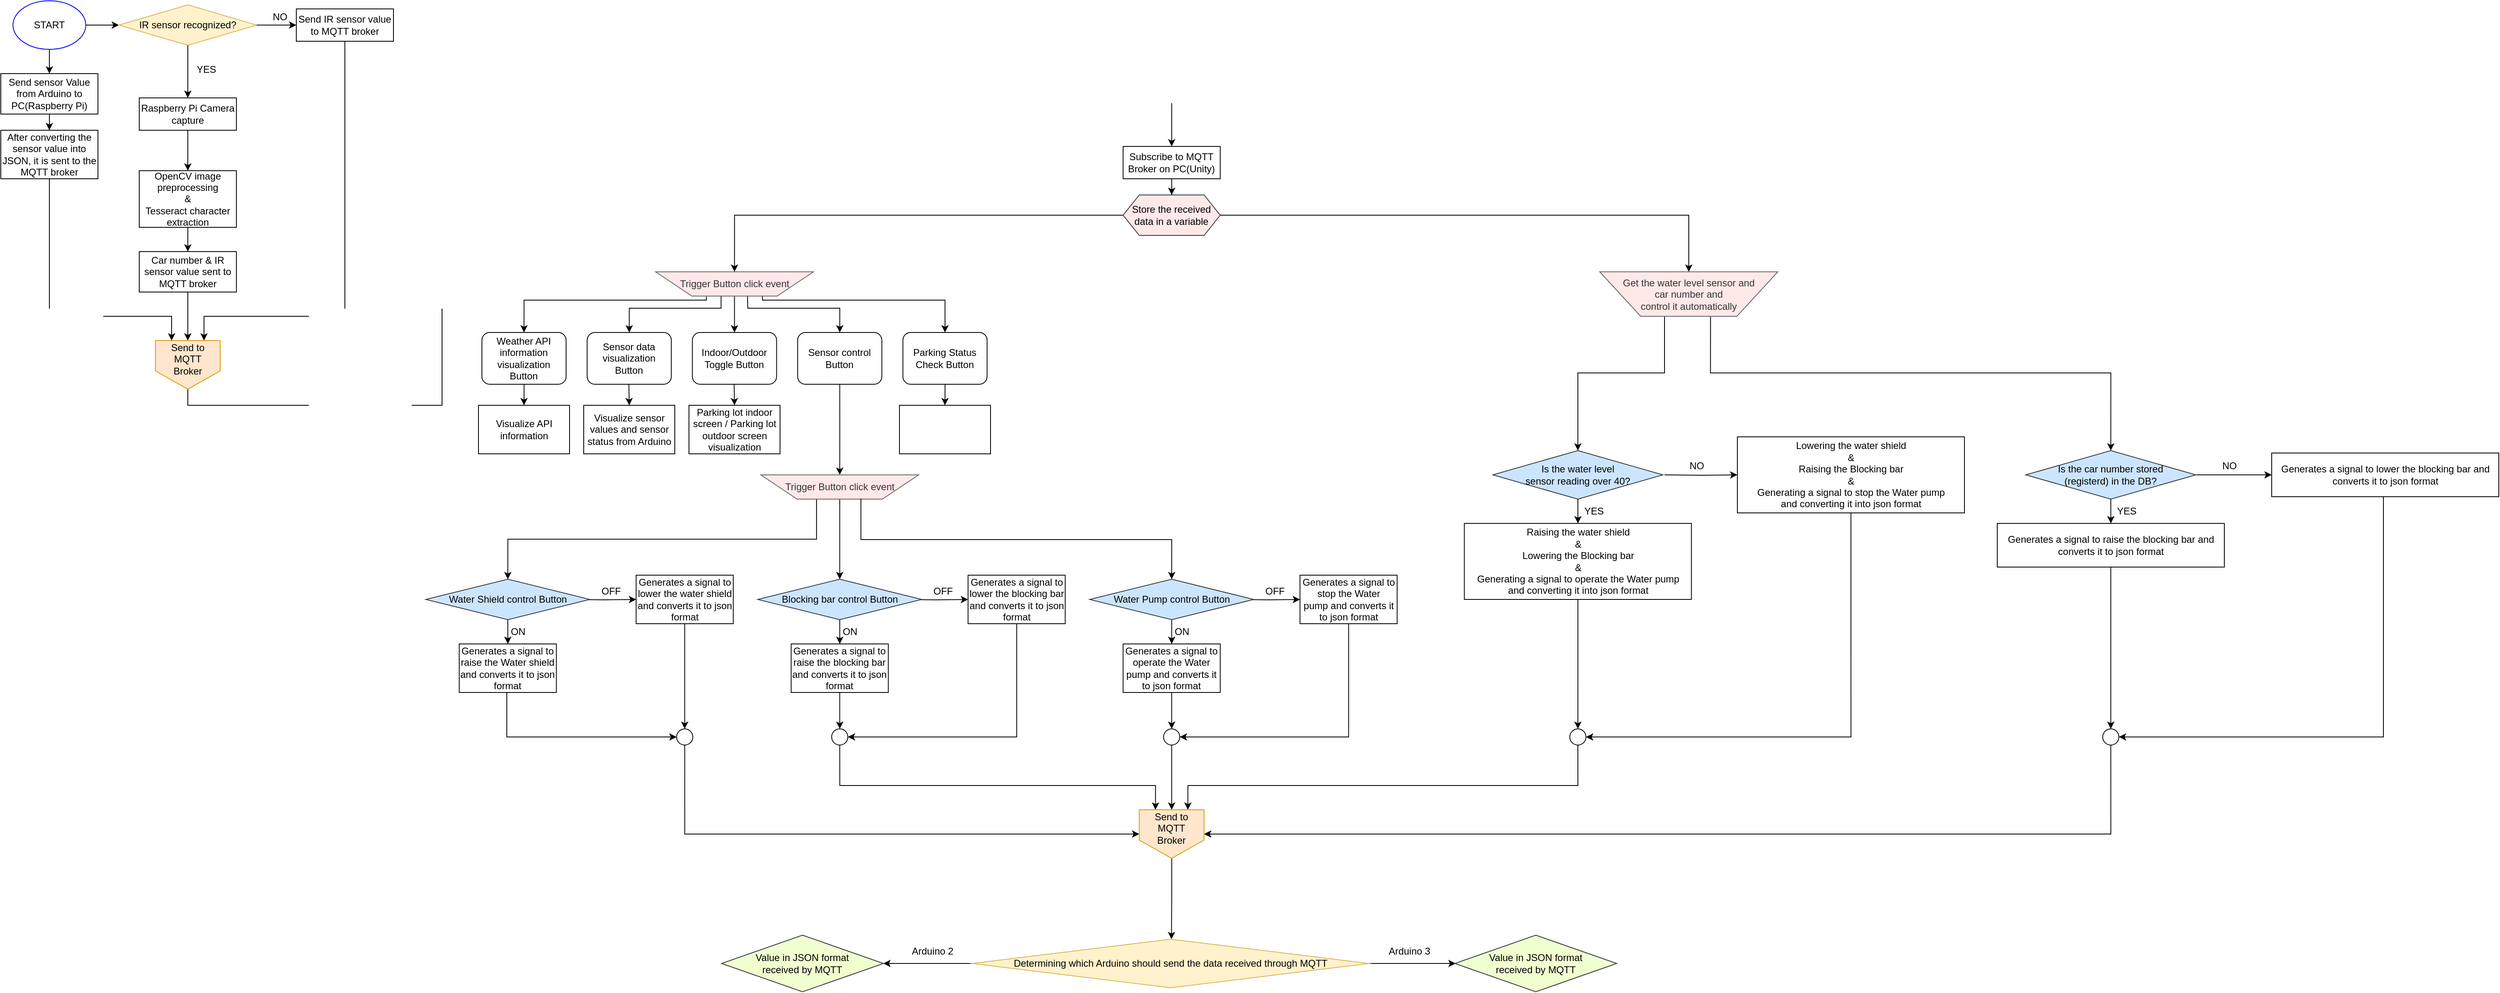 <mxfile version="21.6.8" type="github">
  <diagram id="C5RBs43oDa-KdzZeNtuy" name="Page-1">
    <mxGraphModel dx="5736" dy="3160" grid="1" gridSize="10" guides="1" tooltips="1" connect="1" arrows="1" fold="1" page="1" pageScale="1" pageWidth="827" pageHeight="1169" math="0" shadow="0">
      <root>
        <mxCell id="WIyWlLk6GJQsqaUBKTNV-0" />
        <mxCell id="WIyWlLk6GJQsqaUBKTNV-1" parent="WIyWlLk6GJQsqaUBKTNV-0" />
        <mxCell id="SG9TLDHDLAf96SlCwezQ-0" style="edgeStyle=orthogonalEdgeStyle;rounded=0;orthogonalLoop=1;jettySize=auto;html=1;entryX=0.5;entryY=0;entryDx=0;entryDy=0;" edge="1" parent="WIyWlLk6GJQsqaUBKTNV-1" source="SG9TLDHDLAf96SlCwezQ-1" target="SG9TLDHDLAf96SlCwezQ-19">
          <mxGeometry relative="1" as="geometry" />
        </mxCell>
        <mxCell id="SG9TLDHDLAf96SlCwezQ-1" value="START" style="ellipse;whiteSpace=wrap;html=1;strokeColor=#0000FF;" vertex="1" parent="WIyWlLk6GJQsqaUBKTNV-1">
          <mxGeometry x="105" y="80" width="90" height="60" as="geometry" />
        </mxCell>
        <mxCell id="SG9TLDHDLAf96SlCwezQ-2" value="" style="endArrow=classic;html=1;rounded=0;entryX=0;entryY=0.5;entryDx=0;entryDy=0;" edge="1" parent="WIyWlLk6GJQsqaUBKTNV-1" target="SG9TLDHDLAf96SlCwezQ-3">
          <mxGeometry width="50" height="50" relative="1" as="geometry">
            <mxPoint x="195" y="110" as="sourcePoint" />
            <mxPoint x="275" y="110" as="targetPoint" />
          </mxGeometry>
        </mxCell>
        <mxCell id="SG9TLDHDLAf96SlCwezQ-3" value="IR sensor recognized?" style="rhombus;whiteSpace=wrap;html=1;fillColor=#fff2cc;strokeColor=#d6b656;" vertex="1" parent="WIyWlLk6GJQsqaUBKTNV-1">
          <mxGeometry x="236" y="85" width="170" height="50" as="geometry" />
        </mxCell>
        <mxCell id="SG9TLDHDLAf96SlCwezQ-4" value="NO" style="text;strokeColor=none;fillColor=none;align=left;verticalAlign=middle;spacingLeft=4;spacingRight=4;overflow=hidden;points=[[0,0.5],[1,0.5]];portConstraint=eastwest;rotatable=0;whiteSpace=wrap;html=1;" vertex="1" parent="WIyWlLk6GJQsqaUBKTNV-1">
          <mxGeometry x="420" y="85" width="30" height="30" as="geometry" />
        </mxCell>
        <mxCell id="SG9TLDHDLAf96SlCwezQ-5" value="YES" style="text;strokeColor=none;fillColor=none;align=left;verticalAlign=middle;spacingLeft=4;spacingRight=4;overflow=hidden;points=[[0,0.5],[1,0.5]];portConstraint=eastwest;rotatable=0;whiteSpace=wrap;html=1;" vertex="1" parent="WIyWlLk6GJQsqaUBKTNV-1">
          <mxGeometry x="326" y="150" width="80" height="30" as="geometry" />
        </mxCell>
        <mxCell id="SG9TLDHDLAf96SlCwezQ-6" value="" style="endArrow=classic;html=1;rounded=0;" edge="1" parent="WIyWlLk6GJQsqaUBKTNV-1">
          <mxGeometry width="50" height="50" relative="1" as="geometry">
            <mxPoint x="406" y="110" as="sourcePoint" />
            <mxPoint x="455" y="110" as="targetPoint" />
          </mxGeometry>
        </mxCell>
        <mxCell id="SG9TLDHDLAf96SlCwezQ-7" value="" style="endArrow=classic;html=1;rounded=0;exitX=0.5;exitY=1;exitDx=0;exitDy=0;" edge="1" parent="WIyWlLk6GJQsqaUBKTNV-1" source="SG9TLDHDLAf96SlCwezQ-3">
          <mxGeometry width="50" height="50" relative="1" as="geometry">
            <mxPoint x="326" y="140" as="sourcePoint" />
            <mxPoint x="321" y="200" as="targetPoint" />
          </mxGeometry>
        </mxCell>
        <mxCell id="SG9TLDHDLAf96SlCwezQ-8" value="Raspberry Pi Camera&lt;br&gt;capture" style="rounded=0;whiteSpace=wrap;html=1;" vertex="1" parent="WIyWlLk6GJQsqaUBKTNV-1">
          <mxGeometry x="261" y="200" width="120" height="40" as="geometry" />
        </mxCell>
        <mxCell id="SG9TLDHDLAf96SlCwezQ-9" value="" style="endArrow=classic;html=1;rounded=0;exitX=0.5;exitY=1;exitDx=0;exitDy=0;" edge="1" parent="WIyWlLk6GJQsqaUBKTNV-1">
          <mxGeometry width="50" height="50" relative="1" as="geometry">
            <mxPoint x="321" y="240" as="sourcePoint" />
            <mxPoint x="321" y="290" as="targetPoint" />
          </mxGeometry>
        </mxCell>
        <mxCell id="SG9TLDHDLAf96SlCwezQ-10" value="OpenCV image preprocessing &lt;br&gt;&amp;amp; &lt;br&gt;Tesseract character extraction" style="rounded=0;whiteSpace=wrap;html=1;" vertex="1" parent="WIyWlLk6GJQsqaUBKTNV-1">
          <mxGeometry x="261" y="290" width="120" height="70" as="geometry" />
        </mxCell>
        <mxCell id="SG9TLDHDLAf96SlCwezQ-11" value="" style="endArrow=classic;html=1;rounded=0;exitX=0.5;exitY=1;exitDx=0;exitDy=0;" edge="1" parent="WIyWlLk6GJQsqaUBKTNV-1" source="SG9TLDHDLAf96SlCwezQ-10">
          <mxGeometry width="50" height="50" relative="1" as="geometry">
            <mxPoint x="321" y="340" as="sourcePoint" />
            <mxPoint x="321" y="390" as="targetPoint" />
          </mxGeometry>
        </mxCell>
        <mxCell id="SG9TLDHDLAf96SlCwezQ-12" style="edgeStyle=orthogonalEdgeStyle;rounded=0;orthogonalLoop=1;jettySize=auto;html=1;entryX=0.5;entryY=0;entryDx=0;entryDy=0;" edge="1" parent="WIyWlLk6GJQsqaUBKTNV-1" source="SG9TLDHDLAf96SlCwezQ-13" target="SG9TLDHDLAf96SlCwezQ-17">
          <mxGeometry relative="1" as="geometry" />
        </mxCell>
        <mxCell id="SG9TLDHDLAf96SlCwezQ-13" value="Car number &amp;amp; IR sensor value sent to MQTT broker" style="rounded=0;whiteSpace=wrap;html=1;" vertex="1" parent="WIyWlLk6GJQsqaUBKTNV-1">
          <mxGeometry x="261" y="390" width="120" height="50" as="geometry" />
        </mxCell>
        <mxCell id="SG9TLDHDLAf96SlCwezQ-14" style="edgeStyle=orthogonalEdgeStyle;rounded=0;orthogonalLoop=1;jettySize=auto;html=1;entryX=0.75;entryY=0;entryDx=0;entryDy=0;exitX=0.5;exitY=1;exitDx=0;exitDy=0;" edge="1" parent="WIyWlLk6GJQsqaUBKTNV-1" source="SG9TLDHDLAf96SlCwezQ-15" target="SG9TLDHDLAf96SlCwezQ-17">
          <mxGeometry relative="1" as="geometry">
            <Array as="points">
              <mxPoint x="515" y="470" />
              <mxPoint x="341" y="470" />
            </Array>
          </mxGeometry>
        </mxCell>
        <mxCell id="SG9TLDHDLAf96SlCwezQ-15" value="Send IR sensor value to MQTT broker" style="rounded=0;whiteSpace=wrap;html=1;" vertex="1" parent="WIyWlLk6GJQsqaUBKTNV-1">
          <mxGeometry x="455" y="90" width="120" height="40" as="geometry" />
        </mxCell>
        <mxCell id="SG9TLDHDLAf96SlCwezQ-16" style="edgeStyle=orthogonalEdgeStyle;rounded=0;orthogonalLoop=1;jettySize=auto;html=1;entryX=0.5;entryY=0;entryDx=0;entryDy=0;exitX=0.5;exitY=1;exitDx=0;exitDy=0;" edge="1" parent="WIyWlLk6GJQsqaUBKTNV-1" source="SG9TLDHDLAf96SlCwezQ-17" target="SG9TLDHDLAf96SlCwezQ-23">
          <mxGeometry relative="1" as="geometry">
            <mxPoint x="625" y="100" as="targetPoint" />
            <Array as="points">
              <mxPoint x="321" y="580" />
              <mxPoint x="635" y="580" />
              <mxPoint x="635" y="200" />
              <mxPoint x="1536" y="200" />
            </Array>
          </mxGeometry>
        </mxCell>
        <mxCell id="SG9TLDHDLAf96SlCwezQ-17" value="Send to&lt;br&gt;MQTT&lt;br&gt;Broker&lt;br&gt;　" style="shape=offPageConnector;whiteSpace=wrap;html=1;fillColor=#ffe6cc;strokeColor=#d79b00;" vertex="1" parent="WIyWlLk6GJQsqaUBKTNV-1">
          <mxGeometry x="281" y="500" width="80" height="60" as="geometry" />
        </mxCell>
        <mxCell id="SG9TLDHDLAf96SlCwezQ-18" style="edgeStyle=orthogonalEdgeStyle;rounded=0;orthogonalLoop=1;jettySize=auto;html=1;entryX=0.5;entryY=0;entryDx=0;entryDy=0;" edge="1" parent="WIyWlLk6GJQsqaUBKTNV-1" source="SG9TLDHDLAf96SlCwezQ-19" target="SG9TLDHDLAf96SlCwezQ-21">
          <mxGeometry relative="1" as="geometry" />
        </mxCell>
        <mxCell id="SG9TLDHDLAf96SlCwezQ-19" value="Send sensor Value from Arduino to PC(Raspberry Pi)" style="rounded=0;whiteSpace=wrap;html=1;" vertex="1" parent="WIyWlLk6GJQsqaUBKTNV-1">
          <mxGeometry x="90" y="170" width="120" height="50" as="geometry" />
        </mxCell>
        <mxCell id="SG9TLDHDLAf96SlCwezQ-20" style="edgeStyle=orthogonalEdgeStyle;rounded=0;orthogonalLoop=1;jettySize=auto;html=1;entryX=0.25;entryY=0;entryDx=0;entryDy=0;exitX=0.5;exitY=1;exitDx=0;exitDy=0;" edge="1" parent="WIyWlLk6GJQsqaUBKTNV-1" source="SG9TLDHDLAf96SlCwezQ-21" target="SG9TLDHDLAf96SlCwezQ-17">
          <mxGeometry relative="1" as="geometry">
            <Array as="points">
              <mxPoint x="150" y="470" />
              <mxPoint x="301" y="470" />
            </Array>
          </mxGeometry>
        </mxCell>
        <mxCell id="SG9TLDHDLAf96SlCwezQ-21" value="After converting the sensor value into JSON, it is sent to the MQTT broker" style="rounded=0;whiteSpace=wrap;html=1;" vertex="1" parent="WIyWlLk6GJQsqaUBKTNV-1">
          <mxGeometry x="90" y="240" width="120" height="60" as="geometry" />
        </mxCell>
        <mxCell id="SG9TLDHDLAf96SlCwezQ-22" style="edgeStyle=orthogonalEdgeStyle;rounded=0;orthogonalLoop=1;jettySize=auto;html=1;entryX=0.5;entryY=0;entryDx=0;entryDy=0;" edge="1" parent="WIyWlLk6GJQsqaUBKTNV-1" source="SG9TLDHDLAf96SlCwezQ-23" target="SG9TLDHDLAf96SlCwezQ-26">
          <mxGeometry relative="1" as="geometry" />
        </mxCell>
        <mxCell id="SG9TLDHDLAf96SlCwezQ-23" value="Subscribe to MQTT Broker on PC(Unity)" style="rounded=0;whiteSpace=wrap;html=1;" vertex="1" parent="WIyWlLk6GJQsqaUBKTNV-1">
          <mxGeometry x="1476.25" y="260" width="120" height="40" as="geometry" />
        </mxCell>
        <mxCell id="SG9TLDHDLAf96SlCwezQ-24" style="edgeStyle=orthogonalEdgeStyle;rounded=0;orthogonalLoop=1;jettySize=auto;html=1;entryX=0.5;entryY=0;entryDx=0;entryDy=0;" edge="1" parent="WIyWlLk6GJQsqaUBKTNV-1" source="SG9TLDHDLAf96SlCwezQ-26" target="SG9TLDHDLAf96SlCwezQ-32">
          <mxGeometry relative="1" as="geometry" />
        </mxCell>
        <mxCell id="SG9TLDHDLAf96SlCwezQ-25" style="edgeStyle=orthogonalEdgeStyle;rounded=0;orthogonalLoop=1;jettySize=auto;html=1;entryX=0.5;entryY=0;entryDx=0;entryDy=0;" edge="1" parent="WIyWlLk6GJQsqaUBKTNV-1" source="SG9TLDHDLAf96SlCwezQ-26" target="SG9TLDHDLAf96SlCwezQ-86">
          <mxGeometry relative="1" as="geometry">
            <mxPoint x="1545" y="345.0" as="targetPoint" />
          </mxGeometry>
        </mxCell>
        <mxCell id="SG9TLDHDLAf96SlCwezQ-26" value="Store the received data in a variable" style="shape=hexagon;perimeter=hexagonPerimeter2;whiteSpace=wrap;html=1;fixedSize=1;fillColor=#FFE8E8;strokeColor=#36393d;" vertex="1" parent="WIyWlLk6GJQsqaUBKTNV-1">
          <mxGeometry x="1476.25" y="320" width="120" height="50" as="geometry" />
        </mxCell>
        <mxCell id="SG9TLDHDLAf96SlCwezQ-27" style="edgeStyle=orthogonalEdgeStyle;rounded=0;orthogonalLoop=1;jettySize=auto;html=1;entryX=0.5;entryY=0;entryDx=0;entryDy=0;" edge="1" parent="WIyWlLk6GJQsqaUBKTNV-1" source="SG9TLDHDLAf96SlCwezQ-32" target="SG9TLDHDLAf96SlCwezQ-38">
          <mxGeometry relative="1" as="geometry" />
        </mxCell>
        <mxCell id="SG9TLDHDLAf96SlCwezQ-28" style="edgeStyle=orthogonalEdgeStyle;rounded=0;orthogonalLoop=1;jettySize=auto;html=1;entryX=0.5;entryY=0;entryDx=0;entryDy=0;exitX=0.415;exitY=0.001;exitDx=0;exitDy=0;exitPerimeter=0;" edge="1" parent="WIyWlLk6GJQsqaUBKTNV-1" source="SG9TLDHDLAf96SlCwezQ-32" target="SG9TLDHDLAf96SlCwezQ-35">
          <mxGeometry relative="1" as="geometry">
            <mxPoint x="978.75" y="450" as="sourcePoint" />
            <Array as="points">
              <mxPoint x="979.75" y="460" />
              <mxPoint x="865.75" y="460" />
            </Array>
          </mxGeometry>
        </mxCell>
        <mxCell id="SG9TLDHDLAf96SlCwezQ-29" style="edgeStyle=orthogonalEdgeStyle;rounded=0;orthogonalLoop=1;jettySize=auto;html=1;entryX=0.5;entryY=0;entryDx=0;entryDy=0;exitX=0.322;exitY=-0.024;exitDx=0;exitDy=0;exitPerimeter=0;" edge="1" parent="WIyWlLk6GJQsqaUBKTNV-1" source="SG9TLDHDLAf96SlCwezQ-32" target="SG9TLDHDLAf96SlCwezQ-37">
          <mxGeometry relative="1" as="geometry">
            <Array as="points">
              <mxPoint x="961.75" y="450" />
              <mxPoint x="735.75" y="450" />
            </Array>
          </mxGeometry>
        </mxCell>
        <mxCell id="SG9TLDHDLAf96SlCwezQ-30" style="edgeStyle=orthogonalEdgeStyle;rounded=0;orthogonalLoop=1;jettySize=auto;html=1;entryX=0.5;entryY=0;entryDx=0;entryDy=0;exitX=0.583;exitY=0.014;exitDx=0;exitDy=0;exitPerimeter=0;" edge="1" parent="WIyWlLk6GJQsqaUBKTNV-1" source="SG9TLDHDLAf96SlCwezQ-32" target="SG9TLDHDLAf96SlCwezQ-40">
          <mxGeometry relative="1" as="geometry">
            <Array as="points">
              <mxPoint x="1012.75" y="450" />
              <mxPoint x="1012.75" y="450" />
              <mxPoint x="1012.75" y="460" />
              <mxPoint x="1126.75" y="460" />
            </Array>
          </mxGeometry>
        </mxCell>
        <mxCell id="SG9TLDHDLAf96SlCwezQ-31" style="edgeStyle=orthogonalEdgeStyle;rounded=0;orthogonalLoop=1;jettySize=auto;html=1;entryX=0.5;entryY=0;entryDx=0;entryDy=0;exitX=0.677;exitY=-0.012;exitDx=0;exitDy=0;exitPerimeter=0;" edge="1" parent="WIyWlLk6GJQsqaUBKTNV-1" source="SG9TLDHDLAf96SlCwezQ-32" target="SG9TLDHDLAf96SlCwezQ-34">
          <mxGeometry relative="1" as="geometry">
            <Array as="points">
              <mxPoint x="1030.75" y="450" />
              <mxPoint x="1256.75" y="450" />
            </Array>
          </mxGeometry>
        </mxCell>
        <mxCell id="SG9TLDHDLAf96SlCwezQ-32" value="Trigger Button click event" style="verticalLabelPosition=middle;verticalAlign=middle;html=1;shape=trapezoid;perimeter=trapezoidPerimeter;whiteSpace=wrap;size=0.23;arcSize=10;flipV=1;labelPosition=center;align=center;fillColor=#FFE8E8;fontColor=#333333;strokeColor=#666666;" vertex="1" parent="WIyWlLk6GJQsqaUBKTNV-1">
          <mxGeometry x="898.75" y="415" width="195" height="30" as="geometry" />
        </mxCell>
        <mxCell id="SG9TLDHDLAf96SlCwezQ-33" style="edgeStyle=orthogonalEdgeStyle;rounded=0;orthogonalLoop=1;jettySize=auto;html=1;entryX=0.5;entryY=0;entryDx=0;entryDy=0;" edge="1" parent="WIyWlLk6GJQsqaUBKTNV-1" source="SG9TLDHDLAf96SlCwezQ-34" target="SG9TLDHDLAf96SlCwezQ-83">
          <mxGeometry relative="1" as="geometry" />
        </mxCell>
        <mxCell id="SG9TLDHDLAf96SlCwezQ-34" value="Parking Status Check Button" style="rounded=1;whiteSpace=wrap;html=1;" vertex="1" parent="WIyWlLk6GJQsqaUBKTNV-1">
          <mxGeometry x="1204.25" y="490" width="104" height="64" as="geometry" />
        </mxCell>
        <mxCell id="SG9TLDHDLAf96SlCwezQ-35" value="Sensor data visualization Button" style="rounded=1;whiteSpace=wrap;html=1;" vertex="1" parent="WIyWlLk6GJQsqaUBKTNV-1">
          <mxGeometry x="814.25" y="490" width="104" height="64" as="geometry" />
        </mxCell>
        <mxCell id="SG9TLDHDLAf96SlCwezQ-36" style="edgeStyle=orthogonalEdgeStyle;rounded=0;orthogonalLoop=1;jettySize=auto;html=1;entryX=0.5;entryY=0;entryDx=0;entryDy=0;" edge="1" parent="WIyWlLk6GJQsqaUBKTNV-1" source="SG9TLDHDLAf96SlCwezQ-37" target="SG9TLDHDLAf96SlCwezQ-41">
          <mxGeometry relative="1" as="geometry" />
        </mxCell>
        <mxCell id="SG9TLDHDLAf96SlCwezQ-37" value="Weather API information visualization Button" style="rounded=1;whiteSpace=wrap;html=1;" vertex="1" parent="WIyWlLk6GJQsqaUBKTNV-1">
          <mxGeometry x="684.25" y="490" width="104" height="64" as="geometry" />
        </mxCell>
        <mxCell id="SG9TLDHDLAf96SlCwezQ-38" value="Indoor/Outdoor Toggle Button" style="rounded=1;whiteSpace=wrap;html=1;" vertex="1" parent="WIyWlLk6GJQsqaUBKTNV-1">
          <mxGeometry x="944.25" y="490" width="104" height="64" as="geometry" />
        </mxCell>
        <mxCell id="SG9TLDHDLAf96SlCwezQ-39" style="edgeStyle=orthogonalEdgeStyle;rounded=0;orthogonalLoop=1;jettySize=auto;html=1;exitX=0.5;exitY=1;exitDx=0;exitDy=0;" edge="1" parent="WIyWlLk6GJQsqaUBKTNV-1" source="SG9TLDHDLAf96SlCwezQ-40">
          <mxGeometry relative="1" as="geometry">
            <mxPoint x="1126.25" y="666" as="targetPoint" />
            <mxPoint x="1126.233" y="580.0" as="sourcePoint" />
          </mxGeometry>
        </mxCell>
        <mxCell id="SG9TLDHDLAf96SlCwezQ-40" value="Sensor control Button" style="rounded=1;whiteSpace=wrap;html=1;" vertex="1" parent="WIyWlLk6GJQsqaUBKTNV-1">
          <mxGeometry x="1074.25" y="490" width="104" height="64" as="geometry" />
        </mxCell>
        <mxCell id="SG9TLDHDLAf96SlCwezQ-41" value="Visualize API information" style="rounded=0;whiteSpace=wrap;html=1;" vertex="1" parent="WIyWlLk6GJQsqaUBKTNV-1">
          <mxGeometry x="680" y="580" width="112.5" height="60" as="geometry" />
        </mxCell>
        <mxCell id="SG9TLDHDLAf96SlCwezQ-42" style="edgeStyle=orthogonalEdgeStyle;rounded=0;orthogonalLoop=1;jettySize=auto;html=1;entryX=0.5;entryY=0;entryDx=0;entryDy=0;" edge="1" parent="WIyWlLk6GJQsqaUBKTNV-1" target="SG9TLDHDLAf96SlCwezQ-43">
          <mxGeometry relative="1" as="geometry">
            <mxPoint x="865.75" y="554" as="sourcePoint" />
          </mxGeometry>
        </mxCell>
        <mxCell id="SG9TLDHDLAf96SlCwezQ-43" value="Visualize sensor values and sensor status from Arduino" style="rounded=0;whiteSpace=wrap;html=1;" vertex="1" parent="WIyWlLk6GJQsqaUBKTNV-1">
          <mxGeometry x="810" y="580" width="112.5" height="60" as="geometry" />
        </mxCell>
        <mxCell id="SG9TLDHDLAf96SlCwezQ-44" style="edgeStyle=orthogonalEdgeStyle;rounded=0;orthogonalLoop=1;jettySize=auto;html=1;entryX=0.5;entryY=0;entryDx=0;entryDy=0;" edge="1" parent="WIyWlLk6GJQsqaUBKTNV-1" target="SG9TLDHDLAf96SlCwezQ-45">
          <mxGeometry relative="1" as="geometry">
            <mxPoint x="995.75" y="554" as="sourcePoint" />
          </mxGeometry>
        </mxCell>
        <mxCell id="SG9TLDHDLAf96SlCwezQ-45" value="Parking lot indoor screen / Parking lot outdoor screen visualization" style="rounded=0;whiteSpace=wrap;html=1;" vertex="1" parent="WIyWlLk6GJQsqaUBKTNV-1">
          <mxGeometry x="940" y="580" width="112.5" height="60" as="geometry" />
        </mxCell>
        <mxCell id="SG9TLDHDLAf96SlCwezQ-46" value="" style="edgeStyle=orthogonalEdgeStyle;rounded=0;orthogonalLoop=1;jettySize=auto;html=1;" edge="1" parent="WIyWlLk6GJQsqaUBKTNV-1" source="SG9TLDHDLAf96SlCwezQ-48">
          <mxGeometry relative="1" as="geometry">
            <mxPoint x="716.321" y="875" as="targetPoint" />
          </mxGeometry>
        </mxCell>
        <mxCell id="SG9TLDHDLAf96SlCwezQ-47" value="" style="edgeStyle=orthogonalEdgeStyle;rounded=0;orthogonalLoop=1;jettySize=auto;html=1;" edge="1" parent="WIyWlLk6GJQsqaUBKTNV-1" target="SG9TLDHDLAf96SlCwezQ-53">
          <mxGeometry relative="1" as="geometry">
            <mxPoint x="792.5" y="820" as="sourcePoint" />
          </mxGeometry>
        </mxCell>
        <mxCell id="SG9TLDHDLAf96SlCwezQ-48" value="Water Shield control Button" style="rhombus;whiteSpace=wrap;html=1;fillColor=#cce5ff;strokeColor=#36393d;" vertex="1" parent="WIyWlLk6GJQsqaUBKTNV-1">
          <mxGeometry x="615" y="795" width="202.5" height="50" as="geometry" />
        </mxCell>
        <mxCell id="SG9TLDHDLAf96SlCwezQ-49" style="edgeStyle=orthogonalEdgeStyle;rounded=0;orthogonalLoop=1;jettySize=auto;html=1;entryX=0;entryY=0.5;entryDx=0;entryDy=0;" edge="1" parent="WIyWlLk6GJQsqaUBKTNV-1" source="SG9TLDHDLAf96SlCwezQ-50" target="SG9TLDHDLAf96SlCwezQ-78">
          <mxGeometry relative="1" as="geometry">
            <Array as="points">
              <mxPoint x="715" y="990" />
            </Array>
          </mxGeometry>
        </mxCell>
        <mxCell id="SG9TLDHDLAf96SlCwezQ-50" value="Generates a signal to raise the Water shield and converts it to json format" style="rounded=0;whiteSpace=wrap;html=1;" vertex="1" parent="WIyWlLk6GJQsqaUBKTNV-1">
          <mxGeometry x="656.25" y="875" width="120" height="60" as="geometry" />
        </mxCell>
        <mxCell id="SG9TLDHDLAf96SlCwezQ-51" value="ON" style="text;html=1;strokeColor=none;fillColor=none;align=center;verticalAlign=middle;whiteSpace=wrap;rounded=0;" vertex="1" parent="WIyWlLk6GJQsqaUBKTNV-1">
          <mxGeometry x="698.75" y="845" width="60" height="30" as="geometry" />
        </mxCell>
        <mxCell id="SG9TLDHDLAf96SlCwezQ-52" style="edgeStyle=orthogonalEdgeStyle;rounded=0;orthogonalLoop=1;jettySize=auto;html=1;entryX=0.5;entryY=0;entryDx=0;entryDy=0;" edge="1" parent="WIyWlLk6GJQsqaUBKTNV-1" source="SG9TLDHDLAf96SlCwezQ-53" target="SG9TLDHDLAf96SlCwezQ-78">
          <mxGeometry relative="1" as="geometry" />
        </mxCell>
        <mxCell id="SG9TLDHDLAf96SlCwezQ-53" value="Generates a signal to lower the water shield and converts it to json format" style="whiteSpace=wrap;html=1;" vertex="1" parent="WIyWlLk6GJQsqaUBKTNV-1">
          <mxGeometry x="874.75" y="790" width="120" height="60" as="geometry" />
        </mxCell>
        <mxCell id="SG9TLDHDLAf96SlCwezQ-54" value="OFF" style="text;html=1;strokeColor=none;fillColor=none;align=center;verticalAlign=middle;whiteSpace=wrap;rounded=0;" vertex="1" parent="WIyWlLk6GJQsqaUBKTNV-1">
          <mxGeometry x="814.25" y="795" width="60" height="30" as="geometry" />
        </mxCell>
        <mxCell id="SG9TLDHDLAf96SlCwezQ-55" style="edgeStyle=orthogonalEdgeStyle;rounded=0;orthogonalLoop=1;jettySize=auto;html=1;entryX=0.5;entryY=0;entryDx=0;entryDy=0;exitX=0.353;exitY=0.011;exitDx=0;exitDy=0;exitPerimeter=0;" edge="1" parent="WIyWlLk6GJQsqaUBKTNV-1" source="SG9TLDHDLAf96SlCwezQ-57" target="SG9TLDHDLAf96SlCwezQ-48">
          <mxGeometry relative="1" as="geometry" />
        </mxCell>
        <mxCell id="SG9TLDHDLAf96SlCwezQ-56" style="edgeStyle=orthogonalEdgeStyle;rounded=0;orthogonalLoop=1;jettySize=auto;html=1;entryX=0.5;entryY=0;entryDx=0;entryDy=0;" edge="1" parent="WIyWlLk6GJQsqaUBKTNV-1" source="SG9TLDHDLAf96SlCwezQ-57" target="SG9TLDHDLAf96SlCwezQ-60">
          <mxGeometry relative="1" as="geometry">
            <mxPoint x="1126" y="790" as="targetPoint" />
          </mxGeometry>
        </mxCell>
        <mxCell id="SG9TLDHDLAf96SlCwezQ-57" value="Trigger Button click event" style="verticalLabelPosition=middle;verticalAlign=middle;html=1;shape=trapezoid;perimeter=trapezoidPerimeter;whiteSpace=wrap;size=0.23;arcSize=10;flipV=1;labelPosition=center;align=center;fillColor=#FFE8E8;fontColor=#333333;strokeColor=#666666;" vertex="1" parent="WIyWlLk6GJQsqaUBKTNV-1">
          <mxGeometry x="1028.75" y="666" width="195" height="30" as="geometry" />
        </mxCell>
        <mxCell id="SG9TLDHDLAf96SlCwezQ-58" value="" style="edgeStyle=orthogonalEdgeStyle;rounded=0;orthogonalLoop=1;jettySize=auto;html=1;" edge="1" parent="WIyWlLk6GJQsqaUBKTNV-1" source="SG9TLDHDLAf96SlCwezQ-60">
          <mxGeometry relative="1" as="geometry">
            <mxPoint x="1126.321" y="875" as="targetPoint" />
          </mxGeometry>
        </mxCell>
        <mxCell id="SG9TLDHDLAf96SlCwezQ-59" value="" style="edgeStyle=orthogonalEdgeStyle;rounded=0;orthogonalLoop=1;jettySize=auto;html=1;" edge="1" parent="WIyWlLk6GJQsqaUBKTNV-1" target="SG9TLDHDLAf96SlCwezQ-65">
          <mxGeometry relative="1" as="geometry">
            <mxPoint x="1202.5" y="820" as="sourcePoint" />
          </mxGeometry>
        </mxCell>
        <mxCell id="SG9TLDHDLAf96SlCwezQ-60" value="Blocking bar control Button" style="rhombus;whiteSpace=wrap;html=1;fillColor=#cce5ff;strokeColor=#36393d;" vertex="1" parent="WIyWlLk6GJQsqaUBKTNV-1">
          <mxGeometry x="1025" y="795" width="202.5" height="50" as="geometry" />
        </mxCell>
        <mxCell id="SG9TLDHDLAf96SlCwezQ-61" style="edgeStyle=orthogonalEdgeStyle;rounded=0;orthogonalLoop=1;jettySize=auto;html=1;entryX=0.5;entryY=0;entryDx=0;entryDy=0;" edge="1" parent="WIyWlLk6GJQsqaUBKTNV-1" source="SG9TLDHDLAf96SlCwezQ-62" target="SG9TLDHDLAf96SlCwezQ-82">
          <mxGeometry relative="1" as="geometry" />
        </mxCell>
        <mxCell id="SG9TLDHDLAf96SlCwezQ-62" value="Generates a signal to raise the blocking bar and converts it to json format" style="rounded=0;whiteSpace=wrap;html=1;" vertex="1" parent="WIyWlLk6GJQsqaUBKTNV-1">
          <mxGeometry x="1066.25" y="875" width="120" height="60" as="geometry" />
        </mxCell>
        <mxCell id="SG9TLDHDLAf96SlCwezQ-63" value="ON" style="text;html=1;strokeColor=none;fillColor=none;align=center;verticalAlign=middle;whiteSpace=wrap;rounded=0;" vertex="1" parent="WIyWlLk6GJQsqaUBKTNV-1">
          <mxGeometry x="1108.75" y="845" width="60" height="30" as="geometry" />
        </mxCell>
        <mxCell id="SG9TLDHDLAf96SlCwezQ-64" style="edgeStyle=orthogonalEdgeStyle;rounded=0;orthogonalLoop=1;jettySize=auto;html=1;entryX=1;entryY=0.5;entryDx=0;entryDy=0;" edge="1" parent="WIyWlLk6GJQsqaUBKTNV-1" source="SG9TLDHDLAf96SlCwezQ-65" target="SG9TLDHDLAf96SlCwezQ-82">
          <mxGeometry relative="1" as="geometry">
            <Array as="points">
              <mxPoint x="1345" y="990" />
            </Array>
          </mxGeometry>
        </mxCell>
        <mxCell id="SG9TLDHDLAf96SlCwezQ-65" value="Generates a signal to lower the blocking bar and converts it to json format" style="whiteSpace=wrap;html=1;" vertex="1" parent="WIyWlLk6GJQsqaUBKTNV-1">
          <mxGeometry x="1284.75" y="790" width="120" height="60" as="geometry" />
        </mxCell>
        <mxCell id="SG9TLDHDLAf96SlCwezQ-66" value="OFF" style="text;html=1;strokeColor=none;fillColor=none;align=center;verticalAlign=middle;whiteSpace=wrap;rounded=0;" vertex="1" parent="WIyWlLk6GJQsqaUBKTNV-1">
          <mxGeometry x="1224.25" y="795" width="60" height="30" as="geometry" />
        </mxCell>
        <mxCell id="SG9TLDHDLAf96SlCwezQ-67" value="" style="edgeStyle=orthogonalEdgeStyle;rounded=0;orthogonalLoop=1;jettySize=auto;html=1;" edge="1" parent="WIyWlLk6GJQsqaUBKTNV-1" source="SG9TLDHDLAf96SlCwezQ-69">
          <mxGeometry relative="1" as="geometry">
            <mxPoint x="1536.321" y="875" as="targetPoint" />
          </mxGeometry>
        </mxCell>
        <mxCell id="SG9TLDHDLAf96SlCwezQ-68" value="" style="edgeStyle=orthogonalEdgeStyle;rounded=0;orthogonalLoop=1;jettySize=auto;html=1;" edge="1" parent="WIyWlLk6GJQsqaUBKTNV-1" target="SG9TLDHDLAf96SlCwezQ-74">
          <mxGeometry relative="1" as="geometry">
            <mxPoint x="1612.5" y="820" as="sourcePoint" />
          </mxGeometry>
        </mxCell>
        <mxCell id="SG9TLDHDLAf96SlCwezQ-69" value="Water Pump control Button" style="rhombus;whiteSpace=wrap;html=1;fillColor=#cce5ff;strokeColor=#36393d;" vertex="1" parent="WIyWlLk6GJQsqaUBKTNV-1">
          <mxGeometry x="1435" y="795" width="202.5" height="50" as="geometry" />
        </mxCell>
        <mxCell id="SG9TLDHDLAf96SlCwezQ-70" style="edgeStyle=orthogonalEdgeStyle;rounded=0;orthogonalLoop=1;jettySize=auto;html=1;entryX=0.5;entryY=0;entryDx=0;entryDy=0;" edge="1" parent="WIyWlLk6GJQsqaUBKTNV-1" source="SG9TLDHDLAf96SlCwezQ-71" target="SG9TLDHDLAf96SlCwezQ-80">
          <mxGeometry relative="1" as="geometry" />
        </mxCell>
        <mxCell id="SG9TLDHDLAf96SlCwezQ-71" value="Generates a signal to operate the Water pump&amp;nbsp;and converts it to json format" style="rounded=0;whiteSpace=wrap;html=1;" vertex="1" parent="WIyWlLk6GJQsqaUBKTNV-1">
          <mxGeometry x="1476.25" y="875" width="120" height="60" as="geometry" />
        </mxCell>
        <mxCell id="SG9TLDHDLAf96SlCwezQ-72" value="ON" style="text;html=1;strokeColor=none;fillColor=none;align=center;verticalAlign=middle;whiteSpace=wrap;rounded=0;" vertex="1" parent="WIyWlLk6GJQsqaUBKTNV-1">
          <mxGeometry x="1518.75" y="845" width="60" height="30" as="geometry" />
        </mxCell>
        <mxCell id="SG9TLDHDLAf96SlCwezQ-73" style="edgeStyle=orthogonalEdgeStyle;rounded=0;orthogonalLoop=1;jettySize=auto;html=1;entryX=1;entryY=0.5;entryDx=0;entryDy=0;" edge="1" parent="WIyWlLk6GJQsqaUBKTNV-1" source="SG9TLDHDLAf96SlCwezQ-74" target="SG9TLDHDLAf96SlCwezQ-80">
          <mxGeometry relative="1" as="geometry">
            <Array as="points">
              <mxPoint x="1755" y="990" />
            </Array>
          </mxGeometry>
        </mxCell>
        <mxCell id="SG9TLDHDLAf96SlCwezQ-74" value="Generates a signal to stop the Water pump&amp;nbsp;and converts it to json format" style="whiteSpace=wrap;html=1;" vertex="1" parent="WIyWlLk6GJQsqaUBKTNV-1">
          <mxGeometry x="1694.75" y="790" width="120" height="60" as="geometry" />
        </mxCell>
        <mxCell id="SG9TLDHDLAf96SlCwezQ-75" value="OFF" style="text;html=1;strokeColor=none;fillColor=none;align=center;verticalAlign=middle;whiteSpace=wrap;rounded=0;" vertex="1" parent="WIyWlLk6GJQsqaUBKTNV-1">
          <mxGeometry x="1634.25" y="795" width="60" height="30" as="geometry" />
        </mxCell>
        <mxCell id="SG9TLDHDLAf96SlCwezQ-76" style="edgeStyle=orthogonalEdgeStyle;rounded=0;orthogonalLoop=1;jettySize=auto;html=1;entryX=0.5;entryY=0;entryDx=0;entryDy=0;exitX=0.634;exitY=0.027;exitDx=0;exitDy=0;exitPerimeter=0;" edge="1" parent="WIyWlLk6GJQsqaUBKTNV-1" source="SG9TLDHDLAf96SlCwezQ-57" target="SG9TLDHDLAf96SlCwezQ-69">
          <mxGeometry relative="1" as="geometry">
            <mxPoint x="1165" y="740" as="sourcePoint" />
            <Array as="points">
              <mxPoint x="1152" y="746" />
              <mxPoint x="1536" y="746" />
            </Array>
          </mxGeometry>
        </mxCell>
        <mxCell id="SG9TLDHDLAf96SlCwezQ-77" style="edgeStyle=orthogonalEdgeStyle;rounded=0;orthogonalLoop=1;jettySize=auto;html=1;entryX=0;entryY=0.5;entryDx=0;entryDy=0;" edge="1" parent="WIyWlLk6GJQsqaUBKTNV-1" source="SG9TLDHDLAf96SlCwezQ-78" target="SG9TLDHDLAf96SlCwezQ-110">
          <mxGeometry relative="1" as="geometry">
            <Array as="points">
              <mxPoint x="935" y="1110" />
            </Array>
          </mxGeometry>
        </mxCell>
        <mxCell id="SG9TLDHDLAf96SlCwezQ-78" value="" style="ellipse;whiteSpace=wrap;html=1;aspect=fixed;" vertex="1" parent="WIyWlLk6GJQsqaUBKTNV-1">
          <mxGeometry x="924.75" y="980" width="20" height="20" as="geometry" />
        </mxCell>
        <mxCell id="SG9TLDHDLAf96SlCwezQ-79" style="edgeStyle=orthogonalEdgeStyle;rounded=0;orthogonalLoop=1;jettySize=auto;html=1;entryX=0.5;entryY=0;entryDx=0;entryDy=0;" edge="1" parent="WIyWlLk6GJQsqaUBKTNV-1" source="SG9TLDHDLAf96SlCwezQ-80" target="SG9TLDHDLAf96SlCwezQ-110">
          <mxGeometry relative="1" as="geometry" />
        </mxCell>
        <mxCell id="SG9TLDHDLAf96SlCwezQ-80" value="" style="ellipse;whiteSpace=wrap;html=1;aspect=fixed;" vertex="1" parent="WIyWlLk6GJQsqaUBKTNV-1">
          <mxGeometry x="1526.25" y="980" width="20" height="20" as="geometry" />
        </mxCell>
        <mxCell id="SG9TLDHDLAf96SlCwezQ-81" style="edgeStyle=orthogonalEdgeStyle;rounded=0;orthogonalLoop=1;jettySize=auto;html=1;entryX=0.25;entryY=0;entryDx=0;entryDy=0;" edge="1" parent="WIyWlLk6GJQsqaUBKTNV-1" source="SG9TLDHDLAf96SlCwezQ-82" target="SG9TLDHDLAf96SlCwezQ-110">
          <mxGeometry relative="1" as="geometry">
            <Array as="points">
              <mxPoint x="1126" y="1050" />
              <mxPoint x="1516" y="1050" />
            </Array>
          </mxGeometry>
        </mxCell>
        <mxCell id="SG9TLDHDLAf96SlCwezQ-82" value="" style="ellipse;whiteSpace=wrap;html=1;aspect=fixed;" vertex="1" parent="WIyWlLk6GJQsqaUBKTNV-1">
          <mxGeometry x="1116.25" y="980" width="20" height="20" as="geometry" />
        </mxCell>
        <mxCell id="SG9TLDHDLAf96SlCwezQ-83" value="" style="rounded=0;whiteSpace=wrap;html=1;" vertex="1" parent="WIyWlLk6GJQsqaUBKTNV-1">
          <mxGeometry x="1200" y="580" width="112.5" height="60" as="geometry" />
        </mxCell>
        <mxCell id="SG9TLDHDLAf96SlCwezQ-84" style="edgeStyle=orthogonalEdgeStyle;rounded=0;orthogonalLoop=1;jettySize=auto;html=1;entryX=0.5;entryY=0;entryDx=0;entryDy=0;" edge="1" parent="WIyWlLk6GJQsqaUBKTNV-1" source="SG9TLDHDLAf96SlCwezQ-86" target="SG9TLDHDLAf96SlCwezQ-87">
          <mxGeometry relative="1" as="geometry">
            <Array as="points">
              <mxPoint x="2145" y="540" />
              <mxPoint x="2038" y="540" />
            </Array>
          </mxGeometry>
        </mxCell>
        <mxCell id="SG9TLDHDLAf96SlCwezQ-85" style="edgeStyle=orthogonalEdgeStyle;rounded=0;orthogonalLoop=1;jettySize=auto;html=1;entryX=0.5;entryY=0;entryDx=0;entryDy=0;exitX=0.622;exitY=-0.002;exitDx=0;exitDy=0;exitPerimeter=0;" edge="1" parent="WIyWlLk6GJQsqaUBKTNV-1" source="SG9TLDHDLAf96SlCwezQ-86" target="SG9TLDHDLAf96SlCwezQ-99">
          <mxGeometry relative="1" as="geometry">
            <Array as="points">
              <mxPoint x="2202" y="540" />
              <mxPoint x="2696" y="540" />
            </Array>
          </mxGeometry>
        </mxCell>
        <mxCell id="SG9TLDHDLAf96SlCwezQ-86" value="Get the water level sensor and &lt;br&gt;car number and &lt;br&gt;control it automatically" style="verticalLabelPosition=middle;verticalAlign=middle;html=1;shape=trapezoid;perimeter=trapezoidPerimeter;whiteSpace=wrap;size=0.23;arcSize=10;flipV=1;labelPosition=center;align=center;fillColor=#FFE8E8;fontColor=#333333;strokeColor=#666666;" vertex="1" parent="WIyWlLk6GJQsqaUBKTNV-1">
          <mxGeometry x="2065" y="415" width="220" height="55" as="geometry" />
        </mxCell>
        <mxCell id="SG9TLDHDLAf96SlCwezQ-87" value="Is the water level &lt;br&gt;sensor reading over 40?" style="rhombus;whiteSpace=wrap;html=1;fillColor=#cce5ff;strokeColor=#36393d;" vertex="1" parent="WIyWlLk6GJQsqaUBKTNV-1">
          <mxGeometry x="1933" y="636" width="210" height="60" as="geometry" />
        </mxCell>
        <mxCell id="SG9TLDHDLAf96SlCwezQ-88" value="" style="edgeStyle=orthogonalEdgeStyle;rounded=0;orthogonalLoop=1;jettySize=auto;html=1;" edge="1" parent="WIyWlLk6GJQsqaUBKTNV-1">
          <mxGeometry relative="1" as="geometry">
            <mxPoint x="2038.071" y="726" as="targetPoint" />
            <mxPoint x="2037.988" y="695.997" as="sourcePoint" />
          </mxGeometry>
        </mxCell>
        <mxCell id="SG9TLDHDLAf96SlCwezQ-89" value="" style="edgeStyle=orthogonalEdgeStyle;rounded=0;orthogonalLoop=1;jettySize=auto;html=1;entryX=0;entryY=0.5;entryDx=0;entryDy=0;" edge="1" parent="WIyWlLk6GJQsqaUBKTNV-1" target="SG9TLDHDLAf96SlCwezQ-97">
          <mxGeometry relative="1" as="geometry">
            <mxPoint x="2145" y="666" as="sourcePoint" />
            <mxPoint x="2227.25" y="666" as="targetPoint" />
          </mxGeometry>
        </mxCell>
        <mxCell id="SG9TLDHDLAf96SlCwezQ-90" style="edgeStyle=orthogonalEdgeStyle;rounded=0;orthogonalLoop=1;jettySize=auto;html=1;entryX=0.5;entryY=0;entryDx=0;entryDy=0;" edge="1" parent="WIyWlLk6GJQsqaUBKTNV-1" source="SG9TLDHDLAf96SlCwezQ-91" target="SG9TLDHDLAf96SlCwezQ-96">
          <mxGeometry relative="1" as="geometry" />
        </mxCell>
        <mxCell id="SG9TLDHDLAf96SlCwezQ-91" value="Raising the water shield &lt;br&gt;&amp;amp;&lt;br&gt;Lowering the Blocking bar&lt;br&gt;&amp;amp;&lt;br&gt;Generating a signal to operate the Water pump&lt;br&gt;and converting it into json format" style="rounded=0;whiteSpace=wrap;html=1;" vertex="1" parent="WIyWlLk6GJQsqaUBKTNV-1">
          <mxGeometry x="1897.75" y="726" width="280.5" height="94" as="geometry" />
        </mxCell>
        <mxCell id="SG9TLDHDLAf96SlCwezQ-92" value="YES" style="text;html=1;strokeColor=none;fillColor=none;align=center;verticalAlign=middle;whiteSpace=wrap;rounded=0;" vertex="1" parent="WIyWlLk6GJQsqaUBKTNV-1">
          <mxGeometry x="2028" y="696" width="60" height="30" as="geometry" />
        </mxCell>
        <mxCell id="SG9TLDHDLAf96SlCwezQ-93" style="edgeStyle=orthogonalEdgeStyle;rounded=0;orthogonalLoop=1;jettySize=auto;html=1;entryX=1;entryY=0.5;entryDx=0;entryDy=0;exitX=0.5;exitY=1;exitDx=0;exitDy=0;" edge="1" parent="WIyWlLk6GJQsqaUBKTNV-1" source="SG9TLDHDLAf96SlCwezQ-97" target="SG9TLDHDLAf96SlCwezQ-96">
          <mxGeometry relative="1" as="geometry">
            <Array as="points">
              <mxPoint x="2375" y="990" />
            </Array>
            <mxPoint x="2315" y="770" as="sourcePoint" />
            <mxPoint x="2075" y="890" as="targetPoint" />
          </mxGeometry>
        </mxCell>
        <mxCell id="SG9TLDHDLAf96SlCwezQ-94" value="NO" style="text;html=1;strokeColor=none;fillColor=none;align=center;verticalAlign=middle;whiteSpace=wrap;rounded=0;" vertex="1" parent="WIyWlLk6GJQsqaUBKTNV-1">
          <mxGeometry x="2155" y="640" width="60" height="30" as="geometry" />
        </mxCell>
        <mxCell id="SG9TLDHDLAf96SlCwezQ-95" style="edgeStyle=orthogonalEdgeStyle;rounded=0;orthogonalLoop=1;jettySize=auto;html=1;entryX=0.75;entryY=0;entryDx=0;entryDy=0;" edge="1" parent="WIyWlLk6GJQsqaUBKTNV-1" source="SG9TLDHDLAf96SlCwezQ-96" target="SG9TLDHDLAf96SlCwezQ-110">
          <mxGeometry relative="1" as="geometry">
            <Array as="points">
              <mxPoint x="2038" y="1050" />
              <mxPoint x="1556" y="1050" />
            </Array>
          </mxGeometry>
        </mxCell>
        <mxCell id="SG9TLDHDLAf96SlCwezQ-96" value="" style="ellipse;whiteSpace=wrap;html=1;aspect=fixed;" vertex="1" parent="WIyWlLk6GJQsqaUBKTNV-1">
          <mxGeometry x="2028" y="980" width="20" height="20" as="geometry" />
        </mxCell>
        <mxCell id="SG9TLDHDLAf96SlCwezQ-97" value="Lowering the water shield &lt;br&gt;&amp;amp;&lt;br&gt;Raising the Blocking bar&lt;br&gt;&amp;amp;&lt;br&gt;Generating a signal to stop the Water pump&lt;br&gt;and converting it into json format" style="rounded=0;whiteSpace=wrap;html=1;" vertex="1" parent="WIyWlLk6GJQsqaUBKTNV-1">
          <mxGeometry x="2235" y="619" width="280.5" height="94" as="geometry" />
        </mxCell>
        <mxCell id="SG9TLDHDLAf96SlCwezQ-98" style="edgeStyle=orthogonalEdgeStyle;rounded=0;orthogonalLoop=1;jettySize=auto;html=1;exitX=1;exitY=0.5;exitDx=0;exitDy=0;entryX=0;entryY=0.5;entryDx=0;entryDy=0;" edge="1" parent="WIyWlLk6GJQsqaUBKTNV-1" source="SG9TLDHDLAf96SlCwezQ-99" target="SG9TLDHDLAf96SlCwezQ-108">
          <mxGeometry relative="1" as="geometry" />
        </mxCell>
        <mxCell id="SG9TLDHDLAf96SlCwezQ-99" value="Is the car number stored&lt;br&gt;(registerd) in the DB?" style="rhombus;whiteSpace=wrap;html=1;fillColor=#cce5ff;strokeColor=#36393d;" vertex="1" parent="WIyWlLk6GJQsqaUBKTNV-1">
          <mxGeometry x="2591.25" y="636" width="210" height="60" as="geometry" />
        </mxCell>
        <mxCell id="SG9TLDHDLAf96SlCwezQ-100" value="" style="edgeStyle=orthogonalEdgeStyle;rounded=0;orthogonalLoop=1;jettySize=auto;html=1;" edge="1" parent="WIyWlLk6GJQsqaUBKTNV-1">
          <mxGeometry relative="1" as="geometry">
            <mxPoint x="2696.321" y="726" as="targetPoint" />
            <mxPoint x="2696.238" y="695.997" as="sourcePoint" />
          </mxGeometry>
        </mxCell>
        <mxCell id="SG9TLDHDLAf96SlCwezQ-101" style="edgeStyle=orthogonalEdgeStyle;rounded=0;orthogonalLoop=1;jettySize=auto;html=1;entryX=0.5;entryY=0;entryDx=0;entryDy=0;" edge="1" parent="WIyWlLk6GJQsqaUBKTNV-1" source="SG9TLDHDLAf96SlCwezQ-102" target="SG9TLDHDLAf96SlCwezQ-107">
          <mxGeometry relative="1" as="geometry" />
        </mxCell>
        <mxCell id="SG9TLDHDLAf96SlCwezQ-102" value="Generates a signal to raise the blocking bar and converts it to json format" style="rounded=0;whiteSpace=wrap;html=1;" vertex="1" parent="WIyWlLk6GJQsqaUBKTNV-1">
          <mxGeometry x="2556" y="726" width="280.5" height="54" as="geometry" />
        </mxCell>
        <mxCell id="SG9TLDHDLAf96SlCwezQ-103" value="YES" style="text;html=1;strokeColor=none;fillColor=none;align=center;verticalAlign=middle;whiteSpace=wrap;rounded=0;" vertex="1" parent="WIyWlLk6GJQsqaUBKTNV-1">
          <mxGeometry x="2686.25" y="696" width="60" height="30" as="geometry" />
        </mxCell>
        <mxCell id="SG9TLDHDLAf96SlCwezQ-104" style="edgeStyle=orthogonalEdgeStyle;rounded=0;orthogonalLoop=1;jettySize=auto;html=1;entryX=1;entryY=0.5;entryDx=0;entryDy=0;exitX=0.488;exitY=0.967;exitDx=0;exitDy=0;exitPerimeter=0;" edge="1" parent="WIyWlLk6GJQsqaUBKTNV-1" source="SG9TLDHDLAf96SlCwezQ-108" target="SG9TLDHDLAf96SlCwezQ-107">
          <mxGeometry relative="1" as="geometry">
            <Array as="points">
              <mxPoint x="3033" y="691" />
              <mxPoint x="3033" y="990" />
            </Array>
            <mxPoint x="3033.5" y="700" as="sourcePoint" />
            <mxPoint x="2733.25" y="890" as="targetPoint" />
          </mxGeometry>
        </mxCell>
        <mxCell id="SG9TLDHDLAf96SlCwezQ-105" value="NO" style="text;html=1;strokeColor=none;fillColor=none;align=center;verticalAlign=middle;whiteSpace=wrap;rounded=0;" vertex="1" parent="WIyWlLk6GJQsqaUBKTNV-1">
          <mxGeometry x="2813.25" y="640" width="60" height="30" as="geometry" />
        </mxCell>
        <mxCell id="SG9TLDHDLAf96SlCwezQ-106" style="edgeStyle=orthogonalEdgeStyle;rounded=0;orthogonalLoop=1;jettySize=auto;html=1;entryX=1;entryY=0.5;entryDx=0;entryDy=0;" edge="1" parent="WIyWlLk6GJQsqaUBKTNV-1" source="SG9TLDHDLAf96SlCwezQ-107" target="SG9TLDHDLAf96SlCwezQ-110">
          <mxGeometry relative="1" as="geometry">
            <Array as="points">
              <mxPoint x="2696" y="1110" />
            </Array>
          </mxGeometry>
        </mxCell>
        <mxCell id="SG9TLDHDLAf96SlCwezQ-107" value="" style="ellipse;whiteSpace=wrap;html=1;aspect=fixed;" vertex="1" parent="WIyWlLk6GJQsqaUBKTNV-1">
          <mxGeometry x="2686.25" y="980" width="20" height="20" as="geometry" />
        </mxCell>
        <mxCell id="SG9TLDHDLAf96SlCwezQ-108" value="Generates a signal to lower the blocking bar and converts it to json format" style="rounded=0;whiteSpace=wrap;html=1;" vertex="1" parent="WIyWlLk6GJQsqaUBKTNV-1">
          <mxGeometry x="2895" y="639" width="280.5" height="54" as="geometry" />
        </mxCell>
        <mxCell id="SG9TLDHDLAf96SlCwezQ-109" style="edgeStyle=orthogonalEdgeStyle;rounded=0;orthogonalLoop=1;jettySize=auto;html=1;" edge="1" parent="WIyWlLk6GJQsqaUBKTNV-1" source="SG9TLDHDLAf96SlCwezQ-110">
          <mxGeometry relative="1" as="geometry">
            <mxPoint x="1536" y="1240" as="targetPoint" />
          </mxGeometry>
        </mxCell>
        <mxCell id="SG9TLDHDLAf96SlCwezQ-110" value="Send to&lt;br&gt;MQTT&lt;br&gt;Broker&lt;br&gt;　" style="shape=offPageConnector;whiteSpace=wrap;html=1;fillColor=#ffe6cc;strokeColor=#d79b00;" vertex="1" parent="WIyWlLk6GJQsqaUBKTNV-1">
          <mxGeometry x="1496.25" y="1080" width="80" height="60" as="geometry" />
        </mxCell>
        <mxCell id="SG9TLDHDLAf96SlCwezQ-111" style="edgeStyle=orthogonalEdgeStyle;rounded=0;orthogonalLoop=1;jettySize=auto;html=1;" edge="1" parent="WIyWlLk6GJQsqaUBKTNV-1" source="SG9TLDHDLAf96SlCwezQ-113">
          <mxGeometry relative="1" as="geometry">
            <mxPoint x="1180" y="1270" as="targetPoint" />
          </mxGeometry>
        </mxCell>
        <mxCell id="SG9TLDHDLAf96SlCwezQ-112" style="edgeStyle=orthogonalEdgeStyle;rounded=0;orthogonalLoop=1;jettySize=auto;html=1;exitX=1;exitY=0.5;exitDx=0;exitDy=0;" edge="1" parent="WIyWlLk6GJQsqaUBKTNV-1">
          <mxGeometry relative="1" as="geometry">
            <mxPoint x="1887" y="1270" as="targetPoint" />
            <mxPoint x="1777" y="1270.0" as="sourcePoint" />
          </mxGeometry>
        </mxCell>
        <mxCell id="SG9TLDHDLAf96SlCwezQ-113" value="Determining which Arduino should send the data received through MQTT" style="rhombus;whiteSpace=wrap;html=1;fillColor=#fff2cc;strokeColor=#d6b656;" vertex="1" parent="WIyWlLk6GJQsqaUBKTNV-1">
          <mxGeometry x="1290" y="1240" width="490" height="60" as="geometry" />
        </mxCell>
        <mxCell id="SG9TLDHDLAf96SlCwezQ-114" value="Arduino 2" style="text;html=1;strokeColor=none;fillColor=none;align=center;verticalAlign=middle;whiteSpace=wrap;rounded=0;" vertex="1" parent="WIyWlLk6GJQsqaUBKTNV-1">
          <mxGeometry x="1211" y="1240" width="60" height="30" as="geometry" />
        </mxCell>
        <mxCell id="SG9TLDHDLAf96SlCwezQ-115" value="Arduino 3" style="text;html=1;strokeColor=none;fillColor=none;align=center;verticalAlign=middle;whiteSpace=wrap;rounded=0;" vertex="1" parent="WIyWlLk6GJQsqaUBKTNV-1">
          <mxGeometry x="1800" y="1240" width="60" height="30" as="geometry" />
        </mxCell>
        <mxCell id="SG9TLDHDLAf96SlCwezQ-116" value="Value in JSON format&lt;br&gt;received by MQTT" style="rhombus;whiteSpace=wrap;html=1;fillColor=#F0FFCF;strokeColor=#36393d;" vertex="1" parent="WIyWlLk6GJQsqaUBKTNV-1">
          <mxGeometry x="980.25" y="1235" width="200" height="70" as="geometry" />
        </mxCell>
        <mxCell id="SG9TLDHDLAf96SlCwezQ-117" value="Value in JSON format&lt;br&gt;received by MQTT" style="rhombus;whiteSpace=wrap;html=1;fillColor=#F0FFCF;strokeColor=#36393d;" vertex="1" parent="WIyWlLk6GJQsqaUBKTNV-1">
          <mxGeometry x="1886" y="1235" width="200" height="70" as="geometry" />
        </mxCell>
      </root>
    </mxGraphModel>
  </diagram>
</mxfile>
